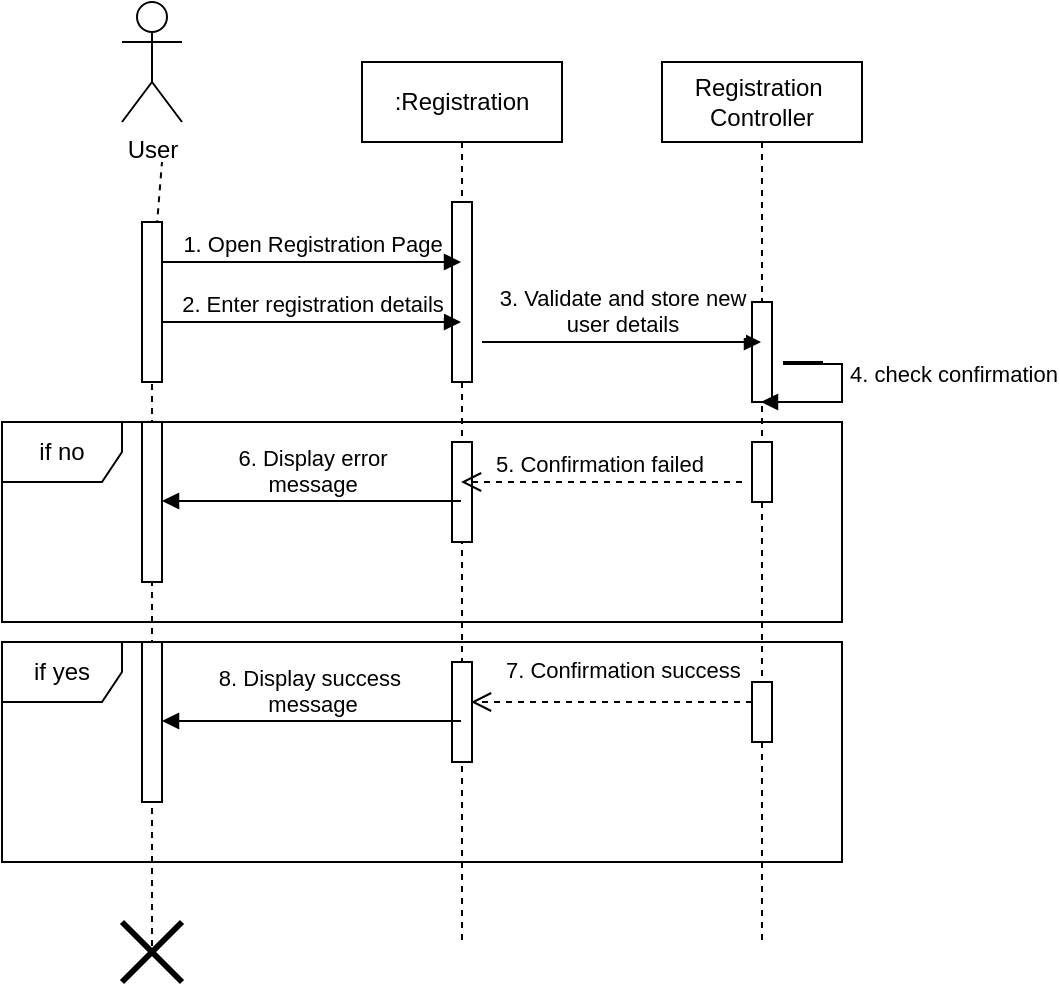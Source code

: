<mxfile version="26.0.14" pages="4">
  <diagram name="Registration" id="2YBvvXClWsGukQMizWep">
    <mxGraphModel dx="1882" dy="825" grid="1" gridSize="10" guides="1" tooltips="1" connect="1" arrows="1" fold="1" page="1" pageScale="1" pageWidth="850" pageHeight="1100" math="0" shadow="0">
      <root>
        <mxCell id="0" />
        <mxCell id="1" parent="0" />
        <mxCell id="aM9ryv3xv72pqoxQDRHE-1" value=":Registration" style="shape=umlLifeline;perimeter=lifelinePerimeter;whiteSpace=wrap;html=1;container=0;dropTarget=0;collapsible=0;recursiveResize=0;outlineConnect=0;portConstraint=eastwest;newEdgeStyle={&quot;edgeStyle&quot;:&quot;elbowEdgeStyle&quot;,&quot;elbow&quot;:&quot;vertical&quot;,&quot;curved&quot;:0,&quot;rounded&quot;:0};" parent="1" vertex="1">
          <mxGeometry x="40" y="40" width="100" height="440" as="geometry" />
        </mxCell>
        <mxCell id="aM9ryv3xv72pqoxQDRHE-2" value="" style="html=1;points=[];perimeter=orthogonalPerimeter;outlineConnect=0;targetShapes=umlLifeline;portConstraint=eastwest;newEdgeStyle={&quot;edgeStyle&quot;:&quot;elbowEdgeStyle&quot;,&quot;elbow&quot;:&quot;vertical&quot;,&quot;curved&quot;:0,&quot;rounded&quot;:0};" parent="aM9ryv3xv72pqoxQDRHE-1" vertex="1">
          <mxGeometry x="45" y="70" width="10" height="90" as="geometry" />
        </mxCell>
        <mxCell id="aM9ryv3xv72pqoxQDRHE-4" value="" style="html=1;points=[];perimeter=orthogonalPerimeter;outlineConnect=0;targetShapes=umlLifeline;portConstraint=eastwest;newEdgeStyle={&quot;edgeStyle&quot;:&quot;elbowEdgeStyle&quot;,&quot;elbow&quot;:&quot;vertical&quot;,&quot;curved&quot;:0,&quot;rounded&quot;:0};" parent="aM9ryv3xv72pqoxQDRHE-1" vertex="1">
          <mxGeometry x="45" y="190" width="10" height="50" as="geometry" />
        </mxCell>
        <mxCell id="aM9ryv3xv72pqoxQDRHE-5" value="Registration&amp;nbsp;&lt;div&gt;Controller&lt;/div&gt;" style="shape=umlLifeline;perimeter=lifelinePerimeter;whiteSpace=wrap;html=1;container=0;dropTarget=0;collapsible=0;recursiveResize=0;outlineConnect=0;portConstraint=eastwest;newEdgeStyle={&quot;edgeStyle&quot;:&quot;elbowEdgeStyle&quot;,&quot;elbow&quot;:&quot;vertical&quot;,&quot;curved&quot;:0,&quot;rounded&quot;:0};" parent="1" vertex="1">
          <mxGeometry x="190" y="40" width="100" height="440" as="geometry" />
        </mxCell>
        <mxCell id="8ED0GJW6vnMkdKAyynxk-3" value="" style="html=1;points=[[0,0,0,0,5],[0,1,0,0,-5],[1,0,0,0,5],[1,1,0,0,-5]];perimeter=orthogonalPerimeter;outlineConnect=0;targetShapes=umlLifeline;portConstraint=eastwest;newEdgeStyle={&quot;curved&quot;:0,&quot;rounded&quot;:0};" vertex="1" parent="aM9ryv3xv72pqoxQDRHE-5">
          <mxGeometry x="45" y="190" width="10" height="30" as="geometry" />
        </mxCell>
        <mxCell id="MIKvITBwM0O2rB9OdSsj-29" value="" style="html=1;points=[[0,0,0,0,5],[0,1,0,0,-5],[1,0,0,0,5],[1,1,0,0,-5]];perimeter=orthogonalPerimeter;outlineConnect=0;targetShapes=umlLifeline;portConstraint=eastwest;newEdgeStyle={&quot;curved&quot;:0,&quot;rounded&quot;:0};" vertex="1" parent="aM9ryv3xv72pqoxQDRHE-5">
          <mxGeometry x="45" y="310" width="10" height="30" as="geometry" />
        </mxCell>
        <mxCell id="aM9ryv3xv72pqoxQDRHE-6" value="" style="html=1;points=[];perimeter=orthogonalPerimeter;outlineConnect=0;targetShapes=umlLifeline;portConstraint=eastwest;newEdgeStyle={&quot;edgeStyle&quot;:&quot;elbowEdgeStyle&quot;,&quot;elbow&quot;:&quot;vertical&quot;,&quot;curved&quot;:0,&quot;rounded&quot;:0};" parent="aM9ryv3xv72pqoxQDRHE-5" vertex="1">
          <mxGeometry x="45" y="120" width="10" height="50" as="geometry" />
        </mxCell>
        <mxCell id="MIKvITBwM0O2rB9OdSsj-2" value="3. Validate and store new&lt;div&gt;user details&lt;/div&gt;" style="html=1;verticalAlign=bottom;endArrow=block;curved=0;rounded=0;" edge="1" parent="aM9ryv3xv72pqoxQDRHE-5">
          <mxGeometry width="80" relative="1" as="geometry">
            <mxPoint x="-90" y="140" as="sourcePoint" />
            <mxPoint x="49.5" y="140" as="targetPoint" />
          </mxGeometry>
        </mxCell>
        <mxCell id="8ED0GJW6vnMkdKAyynxk-1" value="User" style="shape=umlActor;verticalLabelPosition=bottom;verticalAlign=top;html=1;outlineConnect=0;" vertex="1" parent="1">
          <mxGeometry x="-80" y="10" width="30" height="60" as="geometry" />
        </mxCell>
        <mxCell id="8ED0GJW6vnMkdKAyynxk-2" value="" style="endArrow=none;dashed=1;html=1;rounded=0;exitX=0.5;exitY=0.4;exitDx=0;exitDy=0;exitPerimeter=0;" edge="1" parent="1" source="MIKvITBwM0O2rB9OdSsj-10">
          <mxGeometry width="50" height="50" relative="1" as="geometry">
            <mxPoint x="-60" y="330" as="sourcePoint" />
            <mxPoint x="-60" y="90" as="targetPoint" />
          </mxGeometry>
        </mxCell>
        <mxCell id="8ED0GJW6vnMkdKAyynxk-7" value="1. Open Registration Page" style="html=1;verticalAlign=bottom;endArrow=block;curved=0;rounded=0;" edge="1" parent="1" target="aM9ryv3xv72pqoxQDRHE-1">
          <mxGeometry width="80" relative="1" as="geometry">
            <mxPoint x="-60" y="140" as="sourcePoint" />
            <mxPoint x="20" y="140" as="targetPoint" />
          </mxGeometry>
        </mxCell>
        <mxCell id="MIKvITBwM0O2rB9OdSsj-1" value="2. Enter registration details" style="html=1;verticalAlign=bottom;endArrow=block;curved=0;rounded=0;" edge="1" parent="1" target="aM9ryv3xv72pqoxQDRHE-1">
          <mxGeometry width="80" relative="1" as="geometry">
            <mxPoint x="-60" y="170" as="sourcePoint" />
            <mxPoint x="20" y="170" as="targetPoint" />
          </mxGeometry>
        </mxCell>
        <mxCell id="MIKvITBwM0O2rB9OdSsj-4" value="5. Confirmation failed&amp;nbsp;" style="html=1;verticalAlign=bottom;endArrow=open;dashed=1;endSize=8;curved=0;rounded=0;" edge="1" parent="1">
          <mxGeometry relative="1" as="geometry">
            <mxPoint x="230" y="250" as="sourcePoint" />
            <mxPoint x="89.5" y="250" as="targetPoint" />
          </mxGeometry>
        </mxCell>
        <mxCell id="MIKvITBwM0O2rB9OdSsj-5" value="6. Display error&lt;div&gt;message&lt;/div&gt;" style="html=1;verticalAlign=bottom;endArrow=block;curved=0;rounded=0;" edge="1" parent="1">
          <mxGeometry width="80" relative="1" as="geometry">
            <mxPoint x="89.5" y="259.5" as="sourcePoint" />
            <mxPoint x="-60" y="259.5" as="targetPoint" />
          </mxGeometry>
        </mxCell>
        <mxCell id="MIKvITBwM0O2rB9OdSsj-6" value="" style="shape=umlDestroy;whiteSpace=wrap;html=1;strokeWidth=3;targetShapes=umlLifeline;" vertex="1" parent="1">
          <mxGeometry x="-80" y="470" width="30" height="30" as="geometry" />
        </mxCell>
        <mxCell id="MIKvITBwM0O2rB9OdSsj-11" value="" style="endArrow=none;dashed=1;html=1;rounded=0;exitX=0.5;exitY=0.4;exitDx=0;exitDy=0;exitPerimeter=0;" edge="1" parent="1" source="MIKvITBwM0O2rB9OdSsj-13" target="MIKvITBwM0O2rB9OdSsj-10">
          <mxGeometry width="50" height="50" relative="1" as="geometry">
            <mxPoint x="-65" y="332" as="sourcePoint" />
            <mxPoint x="-60" y="90" as="targetPoint" />
          </mxGeometry>
        </mxCell>
        <mxCell id="MIKvITBwM0O2rB9OdSsj-10" value="" style="html=1;points=[[0,0,0,0,5],[0,1,0,0,-5],[1,0,0,0,5],[1,1,0,0,-5]];perimeter=orthogonalPerimeter;outlineConnect=0;targetShapes=umlLifeline;portConstraint=eastwest;newEdgeStyle={&quot;curved&quot;:0,&quot;rounded&quot;:0};" vertex="1" parent="1">
          <mxGeometry x="-70" y="120" width="10" height="80" as="geometry" />
        </mxCell>
        <mxCell id="MIKvITBwM0O2rB9OdSsj-12" value="" style="endArrow=none;dashed=1;html=1;rounded=0;exitX=0.5;exitY=0.4;exitDx=0;exitDy=0;exitPerimeter=0;" edge="1" parent="1" source="MIKvITBwM0O2rB9OdSsj-6" target="MIKvITBwM0O2rB9OdSsj-13">
          <mxGeometry width="50" height="50" relative="1" as="geometry">
            <mxPoint x="-65" y="332" as="sourcePoint" />
            <mxPoint x="-65" y="200" as="targetPoint" />
          </mxGeometry>
        </mxCell>
        <mxCell id="MIKvITBwM0O2rB9OdSsj-13" value="" style="html=1;points=[[0,0,0,0,5],[0,1,0,0,-5],[1,0,0,0,5],[1,1,0,0,-5]];perimeter=orthogonalPerimeter;outlineConnect=0;targetShapes=umlLifeline;portConstraint=eastwest;newEdgeStyle={&quot;curved&quot;:0,&quot;rounded&quot;:0};" vertex="1" parent="1">
          <mxGeometry x="-70" y="220" width="10" height="80" as="geometry" />
        </mxCell>
        <mxCell id="MIKvITBwM0O2rB9OdSsj-14" value="if no" style="shape=umlFrame;whiteSpace=wrap;html=1;pointerEvents=0;" vertex="1" parent="1">
          <mxGeometry x="-140" y="220" width="420" height="100" as="geometry" />
        </mxCell>
        <mxCell id="MIKvITBwM0O2rB9OdSsj-26" value="" style="html=1;points=[];perimeter=orthogonalPerimeter;outlineConnect=0;targetShapes=umlLifeline;portConstraint=eastwest;newEdgeStyle={&quot;edgeStyle&quot;:&quot;elbowEdgeStyle&quot;,&quot;elbow&quot;:&quot;vertical&quot;,&quot;curved&quot;:0,&quot;rounded&quot;:0};" vertex="1" parent="1">
          <mxGeometry x="85" y="340" width="10" height="50" as="geometry" />
        </mxCell>
        <mxCell id="MIKvITBwM0O2rB9OdSsj-27" value="8. Display success&amp;nbsp;&lt;div&gt;&lt;span style=&quot;background-color: light-dark(#ffffff, var(--ge-dark-color, #121212)); color: light-dark(rgb(0, 0, 0), rgb(255, 255, 255));&quot;&gt;message&lt;/span&gt;&lt;/div&gt;" style="html=1;verticalAlign=bottom;endArrow=block;curved=0;rounded=0;" edge="1" parent="1">
          <mxGeometry width="80" relative="1" as="geometry">
            <mxPoint x="89.5" y="369.5" as="sourcePoint" />
            <mxPoint x="-60" y="369.5" as="targetPoint" />
          </mxGeometry>
        </mxCell>
        <mxCell id="MIKvITBwM0O2rB9OdSsj-28" value="" style="html=1;points=[[0,0,0,0,5],[0,1,0,0,-5],[1,0,0,0,5],[1,1,0,0,-5]];perimeter=orthogonalPerimeter;outlineConnect=0;targetShapes=umlLifeline;portConstraint=eastwest;newEdgeStyle={&quot;curved&quot;:0,&quot;rounded&quot;:0};" vertex="1" parent="1">
          <mxGeometry x="-70" y="330" width="10" height="80" as="geometry" />
        </mxCell>
        <mxCell id="MIKvITBwM0O2rB9OdSsj-31" value="" style="html=1;verticalAlign=bottom;endArrow=open;dashed=1;endSize=8;curved=0;rounded=0;" edge="1" parent="1">
          <mxGeometry relative="1" as="geometry">
            <mxPoint x="235" y="360" as="sourcePoint" />
            <mxPoint x="94.5" y="360" as="targetPoint" />
          </mxGeometry>
        </mxCell>
        <mxCell id="MIKvITBwM0O2rB9OdSsj-32" value="if yes" style="shape=umlFrame;whiteSpace=wrap;html=1;pointerEvents=0;" vertex="1" parent="1">
          <mxGeometry x="-140" y="330" width="420" height="110" as="geometry" />
        </mxCell>
        <mxCell id="MIKvITBwM0O2rB9OdSsj-36" value="&lt;span style=&quot;color: rgb(0, 0, 0); font-family: Helvetica; font-size: 11px; font-style: normal; font-variant-ligatures: normal; font-variant-caps: normal; font-weight: 400; letter-spacing: normal; orphans: 2; text-align: center; text-indent: 0px; text-transform: none; widows: 2; word-spacing: 0px; -webkit-text-stroke-width: 0px; white-space: nowrap; background-color: rgb(255, 255, 255); text-decoration-thickness: initial; text-decoration-style: initial; text-decoration-color: initial; float: none; display: inline !important;&quot;&gt;7. Confirmation success&lt;/span&gt;" style="text;whiteSpace=wrap;html=1;" vertex="1" parent="1">
          <mxGeometry x="110" y="330" width="70" height="20" as="geometry" />
        </mxCell>
        <mxCell id="BT_MBqC0MVZ-gMM6VAgG-2" value="4. check confirmation" style="html=1;align=left;spacingLeft=2;endArrow=block;rounded=0;edgeStyle=orthogonalEdgeStyle;curved=0;rounded=0;" edge="1" parent="1">
          <mxGeometry relative="1" as="geometry">
            <mxPoint x="270" y="191" as="sourcePoint" />
            <Array as="points">
              <mxPoint x="270" y="190" />
              <mxPoint x="251" y="190" />
              <mxPoint x="251" y="191" />
              <mxPoint x="280" y="191" />
              <mxPoint x="280" y="210" />
            </Array>
            <mxPoint x="239.5" y="210" as="targetPoint" />
          </mxGeometry>
        </mxCell>
      </root>
    </mxGraphModel>
  </diagram>
  <diagram id="gv1DxUkJgXYxvUwM5tr-" name="Login">
    <mxGraphModel dx="1882" dy="825" grid="1" gridSize="10" guides="1" tooltips="1" connect="1" arrows="1" fold="1" page="1" pageScale="1" pageWidth="850" pageHeight="1100" math="0" shadow="0">
      <root>
        <mxCell id="0" />
        <mxCell id="1" parent="0" />
        <mxCell id="LMkU0hflzQ2PS9Tdhm-p-1" value=":BrainBox IDE" style="shape=umlLifeline;perimeter=lifelinePerimeter;whiteSpace=wrap;html=1;container=0;dropTarget=0;collapsible=0;recursiveResize=0;outlineConnect=0;portConstraint=eastwest;newEdgeStyle={&quot;edgeStyle&quot;:&quot;elbowEdgeStyle&quot;,&quot;elbow&quot;:&quot;vertical&quot;,&quot;curved&quot;:0,&quot;rounded&quot;:0};" vertex="1" parent="1">
          <mxGeometry x="40" y="40" width="100" height="510" as="geometry" />
        </mxCell>
        <mxCell id="LMkU0hflzQ2PS9Tdhm-p-2" value="" style="html=1;points=[];perimeter=orthogonalPerimeter;outlineConnect=0;targetShapes=umlLifeline;portConstraint=eastwest;newEdgeStyle={&quot;edgeStyle&quot;:&quot;elbowEdgeStyle&quot;,&quot;elbow&quot;:&quot;vertical&quot;,&quot;curved&quot;:0,&quot;rounded&quot;:0};" vertex="1" parent="LMkU0hflzQ2PS9Tdhm-p-1">
          <mxGeometry x="45" y="70" width="10" height="100" as="geometry" />
        </mxCell>
        <mxCell id="LMkU0hflzQ2PS9Tdhm-p-3" value=":Object" style="shape=umlLifeline;perimeter=lifelinePerimeter;whiteSpace=wrap;html=1;container=0;dropTarget=0;collapsible=0;recursiveResize=0;outlineConnect=0;portConstraint=eastwest;newEdgeStyle={&quot;edgeStyle&quot;:&quot;elbowEdgeStyle&quot;,&quot;elbow&quot;:&quot;vertical&quot;,&quot;curved&quot;:0,&quot;rounded&quot;:0};" vertex="1" parent="1">
          <mxGeometry x="190" y="40" width="100" height="500" as="geometry" />
        </mxCell>
        <mxCell id="LMkU0hflzQ2PS9Tdhm-p-4" value="" style="html=1;points=[];perimeter=orthogonalPerimeter;outlineConnect=0;targetShapes=umlLifeline;portConstraint=eastwest;newEdgeStyle={&quot;edgeStyle&quot;:&quot;elbowEdgeStyle&quot;,&quot;elbow&quot;:&quot;vertical&quot;,&quot;curved&quot;:0,&quot;rounded&quot;:0};" vertex="1" parent="LMkU0hflzQ2PS9Tdhm-p-3">
          <mxGeometry x="45" y="140" width="10" height="40" as="geometry" />
        </mxCell>
        <mxCell id="LMkU0hflzQ2PS9Tdhm-p-5" value="Admin" style="shape=umlActor;verticalLabelPosition=bottom;verticalAlign=top;html=1;outlineConnect=0;" vertex="1" parent="1">
          <mxGeometry x="-80" y="10" width="30" height="60" as="geometry" />
        </mxCell>
        <mxCell id="LMkU0hflzQ2PS9Tdhm-p-6" value="" style="endArrow=none;dashed=1;html=1;rounded=0;" edge="1" parent="1" source="TDwiAmcVoOjk2CRzGDvj-2">
          <mxGeometry width="50" height="50" relative="1" as="geometry">
            <mxPoint x="-60" y="560" as="sourcePoint" />
            <mxPoint x="-60" y="90" as="targetPoint" />
          </mxGeometry>
        </mxCell>
        <mxCell id="TDwiAmcVoOjk2CRzGDvj-1" value="" style="endArrow=none;dashed=1;html=1;rounded=0;" edge="1" parent="1" target="TDwiAmcVoOjk2CRzGDvj-2">
          <mxGeometry width="50" height="50" relative="1" as="geometry">
            <mxPoint x="-60" y="560" as="sourcePoint" />
            <mxPoint x="-60" y="90" as="targetPoint" />
          </mxGeometry>
        </mxCell>
        <mxCell id="LMkU0hflzQ2PS9Tdhm-p-8" value="4. Acknowledgement" style="html=1;verticalAlign=bottom;endArrow=open;dashed=1;endSize=8;curved=0;rounded=0;" edge="1" parent="1" source="LMkU0hflzQ2PS9Tdhm-p-3">
          <mxGeometry relative="1" as="geometry">
            <mxPoint x="170" y="270" as="sourcePoint" />
            <mxPoint x="100" y="270" as="targetPoint" />
          </mxGeometry>
        </mxCell>
        <mxCell id="TDwiAmcVoOjk2CRzGDvj-2" value="" style="html=1;points=[[0,0,0,0,5],[0,1,0,0,-5],[1,0,0,0,5],[1,1,0,0,-5]];perimeter=orthogonalPerimeter;outlineConnect=0;targetShapes=umlLifeline;portConstraint=eastwest;newEdgeStyle={&quot;curved&quot;:0,&quot;rounded&quot;:0};" vertex="1" parent="1">
          <mxGeometry x="-65" y="110" width="10" height="80" as="geometry" />
        </mxCell>
        <mxCell id="TDwiAmcVoOjk2CRzGDvj-3" value="1. Open Add Faculty Form" style="html=1;verticalAlign=bottom;endArrow=block;curved=0;rounded=0;" edge="1" parent="1" target="LMkU0hflzQ2PS9Tdhm-p-1">
          <mxGeometry width="80" relative="1" as="geometry">
            <mxPoint x="-60" y="130" as="sourcePoint" />
            <mxPoint x="20" y="130" as="targetPoint" />
          </mxGeometry>
        </mxCell>
        <mxCell id="TDwiAmcVoOjk2CRzGDvj-4" value="2. Enter faculty details" style="html=1;verticalAlign=bottom;endArrow=block;curved=0;rounded=0;" edge="1" parent="1" target="LMkU0hflzQ2PS9Tdhm-p-1">
          <mxGeometry width="80" relative="1" as="geometry">
            <mxPoint x="-60" y="170" as="sourcePoint" />
            <mxPoint x="20" y="170" as="targetPoint" />
          </mxGeometry>
        </mxCell>
        <mxCell id="NBBsGbkGwVJweXbKTTnb-2" value="3. Validate and store faculty&lt;div&gt;account&lt;/div&gt;" style="html=1;verticalAlign=bottom;endArrow=block;curved=0;rounded=0;" edge="1" parent="1" target="LMkU0hflzQ2PS9Tdhm-p-3">
          <mxGeometry width="80" relative="1" as="geometry">
            <mxPoint x="90" y="190" as="sourcePoint" />
            <mxPoint x="170" y="190" as="targetPoint" />
          </mxGeometry>
        </mxCell>
        <mxCell id="NBBsGbkGwVJweXbKTTnb-3" value="5. Display error&amp;nbsp;&lt;div&gt;message&lt;/div&gt;" style="html=1;verticalAlign=bottom;endArrow=block;curved=0;rounded=0;" edge="1" parent="1" source="LMkU0hflzQ2PS9Tdhm-p-1">
          <mxGeometry x="0.004" width="80" relative="1" as="geometry">
            <mxPoint x="-20" y="360" as="sourcePoint" />
            <mxPoint x="-50" y="300" as="targetPoint" />
            <mxPoint as="offset" />
          </mxGeometry>
        </mxCell>
        <mxCell id="NBBsGbkGwVJweXbKTTnb-4" value="if failed" style="shape=umlFrame;whiteSpace=wrap;html=1;pointerEvents=0;" vertex="1" parent="1">
          <mxGeometry x="-140" y="240" width="440" height="90" as="geometry" />
        </mxCell>
        <mxCell id="NBBsGbkGwVJweXbKTTnb-6" value="" style="html=1;points=[[0,0,0,0,5],[0,1,0,0,-5],[1,0,0,0,5],[1,1,0,0,-5]];perimeter=orthogonalPerimeter;outlineConnect=0;targetShapes=umlLifeline;portConstraint=eastwest;newEdgeStyle={&quot;curved&quot;:0,&quot;rounded&quot;:0};" vertex="1" parent="1">
          <mxGeometry x="85" y="255" width="10" height="55" as="geometry" />
        </mxCell>
        <mxCell id="NBBsGbkGwVJweXbKTTnb-5" value="" style="html=1;points=[[0,0,0,0,5],[0,1,0,0,-5],[1,0,0,0,5],[1,1,0,0,-5]];perimeter=orthogonalPerimeter;outlineConnect=0;targetShapes=umlLifeline;portConstraint=eastwest;newEdgeStyle={&quot;curved&quot;:0,&quot;rounded&quot;:0};" vertex="1" parent="1">
          <mxGeometry x="235" y="250" width="10" height="50" as="geometry" />
        </mxCell>
        <mxCell id="GVKcXlNbOEY3Qkb-4VKX-1" value="" style="html=1;points=[[0,0,0,0,5],[0,1,0,0,-5],[1,0,0,0,5],[1,1,0,0,-5]];perimeter=orthogonalPerimeter;outlineConnect=0;targetShapes=umlLifeline;portConstraint=eastwest;newEdgeStyle={&quot;curved&quot;:0,&quot;rounded&quot;:0};" vertex="1" parent="1">
          <mxGeometry x="-65" y="275" width="10" height="40" as="geometry" />
        </mxCell>
        <mxCell id="GVKcXlNbOEY3Qkb-4VKX-2" value="frame" style="shape=umlFrame;whiteSpace=wrap;html=1;pointerEvents=0;" vertex="1" parent="1">
          <mxGeometry x="-140" y="350" width="440" height="120" as="geometry" />
        </mxCell>
        <mxCell id="GVKcXlNbOEY3Qkb-4VKX-3" value="" style="html=1;points=[[0,0,0,0,5],[0,1,0,0,-5],[1,0,0,0,5],[1,1,0,0,-5]];perimeter=orthogonalPerimeter;outlineConnect=0;targetShapes=umlLifeline;portConstraint=eastwest;newEdgeStyle={&quot;curved&quot;:0,&quot;rounded&quot;:0};" vertex="1" parent="1">
          <mxGeometry x="235" y="360" width="10" height="40" as="geometry" />
        </mxCell>
        <mxCell id="GVKcXlNbOEY3Qkb-4VKX-4" value="6. Acknowledgement&amp;nbsp;" style="html=1;verticalAlign=bottom;endArrow=open;dashed=1;endSize=8;curved=0;rounded=0;" edge="1" parent="1" target="GVKcXlNbOEY3Qkb-4VKX-5">
          <mxGeometry relative="1" as="geometry">
            <mxPoint x="230" y="380" as="sourcePoint" />
            <mxPoint x="150" y="380" as="targetPoint" />
          </mxGeometry>
        </mxCell>
        <mxCell id="GVKcXlNbOEY3Qkb-4VKX-5" value="" style="html=1;points=[[0,0,0,0,5],[0,1,0,0,-5],[1,0,0,0,5],[1,1,0,0,-5]];perimeter=orthogonalPerimeter;outlineConnect=0;targetShapes=umlLifeline;portConstraint=eastwest;newEdgeStyle={&quot;curved&quot;:0,&quot;rounded&quot;:0};" vertex="1" parent="1">
          <mxGeometry x="85" y="360" width="10" height="80" as="geometry" />
        </mxCell>
      </root>
    </mxGraphModel>
  </diagram>
  <diagram id="AUSN3glq2KlPGVgd_vXy" name="Add Faculty">
    <mxGraphModel dx="1882" dy="825" grid="1" gridSize="10" guides="1" tooltips="1" connect="1" arrows="1" fold="1" page="1" pageScale="1" pageWidth="850" pageHeight="1100" math="0" shadow="0">
      <root>
        <mxCell id="0" />
        <mxCell id="1" parent="0" />
        <mxCell id="qYbny2x_u9g1JvORTmTj-1" value=":Object" style="shape=umlLifeline;perimeter=lifelinePerimeter;whiteSpace=wrap;html=1;container=0;dropTarget=0;collapsible=0;recursiveResize=0;outlineConnect=0;portConstraint=eastwest;newEdgeStyle={&quot;edgeStyle&quot;:&quot;elbowEdgeStyle&quot;,&quot;elbow&quot;:&quot;vertical&quot;,&quot;curved&quot;:0,&quot;rounded&quot;:0};" vertex="1" parent="1">
          <mxGeometry x="40" y="40" width="100" height="300" as="geometry" />
        </mxCell>
        <mxCell id="qYbny2x_u9g1JvORTmTj-2" value="" style="html=1;points=[];perimeter=orthogonalPerimeter;outlineConnect=0;targetShapes=umlLifeline;portConstraint=eastwest;newEdgeStyle={&quot;edgeStyle&quot;:&quot;elbowEdgeStyle&quot;,&quot;elbow&quot;:&quot;vertical&quot;,&quot;curved&quot;:0,&quot;rounded&quot;:0};" vertex="1" parent="qYbny2x_u9g1JvORTmTj-1">
          <mxGeometry x="45" y="70" width="10" height="190" as="geometry" />
        </mxCell>
        <mxCell id="qYbny2x_u9g1JvORTmTj-3" value=":Object" style="shape=umlLifeline;perimeter=lifelinePerimeter;whiteSpace=wrap;html=1;container=0;dropTarget=0;collapsible=0;recursiveResize=0;outlineConnect=0;portConstraint=eastwest;newEdgeStyle={&quot;edgeStyle&quot;:&quot;elbowEdgeStyle&quot;,&quot;elbow&quot;:&quot;vertical&quot;,&quot;curved&quot;:0,&quot;rounded&quot;:0};" vertex="1" parent="1">
          <mxGeometry x="190" y="40" width="100" height="300" as="geometry" />
        </mxCell>
        <mxCell id="qYbny2x_u9g1JvORTmTj-4" value="" style="html=1;points=[];perimeter=orthogonalPerimeter;outlineConnect=0;targetShapes=umlLifeline;portConstraint=eastwest;newEdgeStyle={&quot;edgeStyle&quot;:&quot;elbowEdgeStyle&quot;,&quot;elbow&quot;:&quot;vertical&quot;,&quot;curved&quot;:0,&quot;rounded&quot;:0};" vertex="1" parent="qYbny2x_u9g1JvORTmTj-3">
          <mxGeometry x="45" y="80" width="10" height="170" as="geometry" />
        </mxCell>
        <mxCell id="qYbny2x_u9g1JvORTmTj-5" value="Actor" style="shape=umlActor;verticalLabelPosition=bottom;verticalAlign=top;html=1;outlineConnect=0;" vertex="1" parent="1">
          <mxGeometry x="-80" y="10" width="30" height="60" as="geometry" />
        </mxCell>
        <mxCell id="qYbny2x_u9g1JvORTmTj-6" value="" style="endArrow=none;dashed=1;html=1;rounded=0;" edge="1" parent="1">
          <mxGeometry width="50" height="50" relative="1" as="geometry">
            <mxPoint x="-60" y="430" as="sourcePoint" />
            <mxPoint x="-60" y="90" as="targetPoint" />
          </mxGeometry>
        </mxCell>
        <mxCell id="qYbny2x_u9g1JvORTmTj-7" value="" style="html=1;points=[[0,0,0,0,5],[0,1,0,0,-5],[1,0,0,0,5],[1,1,0,0,-5]];perimeter=orthogonalPerimeter;outlineConnect=0;targetShapes=umlLifeline;portConstraint=eastwest;newEdgeStyle={&quot;curved&quot;:0,&quot;rounded&quot;:0};" vertex="1" parent="1">
          <mxGeometry x="360" y="410" width="10" height="80" as="geometry" />
        </mxCell>
        <mxCell id="qYbny2x_u9g1JvORTmTj-8" value="return" style="html=1;verticalAlign=bottom;endArrow=open;dashed=1;endSize=8;curved=0;rounded=0;" edge="1" parent="1">
          <mxGeometry relative="1" as="geometry">
            <mxPoint x="200" y="590" as="sourcePoint" />
            <mxPoint x="120" y="590" as="targetPoint" />
          </mxGeometry>
        </mxCell>
        <mxCell id="qYbny2x_u9g1JvORTmTj-9" value="dispatch" style="html=1;verticalAlign=bottom;endArrow=block;curved=0;rounded=0;" edge="1" parent="1">
          <mxGeometry width="80" relative="1" as="geometry">
            <mxPoint x="130" y="630" as="sourcePoint" />
            <mxPoint x="210" y="630" as="targetPoint" />
          </mxGeometry>
        </mxCell>
        <mxCell id="qYbny2x_u9g1JvORTmTj-10" value="" style="html=1;points=[];perimeter=orthogonalPerimeter;outlineConnect=0;targetShapes=umlLifeline;portConstraint=eastwest;newEdgeStyle={&quot;edgeStyle&quot;:&quot;elbowEdgeStyle&quot;,&quot;elbow&quot;:&quot;vertical&quot;,&quot;curved&quot;:0,&quot;rounded&quot;:0};" vertex="1" parent="1">
          <mxGeometry x="340" y="220" width="10" height="80" as="geometry" />
        </mxCell>
        <mxCell id="qYbny2x_u9g1JvORTmTj-11" value="frame" style="shape=umlFrame;whiteSpace=wrap;html=1;pointerEvents=0;" vertex="1" parent="1">
          <mxGeometry x="-280" y="490" width="300" height="200" as="geometry" />
        </mxCell>
      </root>
    </mxGraphModel>
  </diagram>
  <diagram id="owle5eozlmrB5Mjx3vYx" name="Reset Password">
    <mxGraphModel dx="1882" dy="825" grid="1" gridSize="10" guides="1" tooltips="1" connect="1" arrows="1" fold="1" page="1" pageScale="1" pageWidth="850" pageHeight="1100" math="0" shadow="0">
      <root>
        <mxCell id="0" />
        <mxCell id="1" parent="0" />
        <mxCell id="22dnvHCdlSMQWcHBHHIa-1" value=":Object" style="shape=umlLifeline;perimeter=lifelinePerimeter;whiteSpace=wrap;html=1;container=0;dropTarget=0;collapsible=0;recursiveResize=0;outlineConnect=0;portConstraint=eastwest;newEdgeStyle={&quot;edgeStyle&quot;:&quot;elbowEdgeStyle&quot;,&quot;elbow&quot;:&quot;vertical&quot;,&quot;curved&quot;:0,&quot;rounded&quot;:0};" vertex="1" parent="1">
          <mxGeometry x="40" y="40" width="100" height="300" as="geometry" />
        </mxCell>
        <mxCell id="22dnvHCdlSMQWcHBHHIa-2" value="" style="html=1;points=[];perimeter=orthogonalPerimeter;outlineConnect=0;targetShapes=umlLifeline;portConstraint=eastwest;newEdgeStyle={&quot;edgeStyle&quot;:&quot;elbowEdgeStyle&quot;,&quot;elbow&quot;:&quot;vertical&quot;,&quot;curved&quot;:0,&quot;rounded&quot;:0};" vertex="1" parent="22dnvHCdlSMQWcHBHHIa-1">
          <mxGeometry x="45" y="70" width="10" height="190" as="geometry" />
        </mxCell>
        <mxCell id="22dnvHCdlSMQWcHBHHIa-3" value=":Object" style="shape=umlLifeline;perimeter=lifelinePerimeter;whiteSpace=wrap;html=1;container=0;dropTarget=0;collapsible=0;recursiveResize=0;outlineConnect=0;portConstraint=eastwest;newEdgeStyle={&quot;edgeStyle&quot;:&quot;elbowEdgeStyle&quot;,&quot;elbow&quot;:&quot;vertical&quot;,&quot;curved&quot;:0,&quot;rounded&quot;:0};" vertex="1" parent="1">
          <mxGeometry x="190" y="40" width="100" height="300" as="geometry" />
        </mxCell>
        <mxCell id="22dnvHCdlSMQWcHBHHIa-4" value="" style="html=1;points=[];perimeter=orthogonalPerimeter;outlineConnect=0;targetShapes=umlLifeline;portConstraint=eastwest;newEdgeStyle={&quot;edgeStyle&quot;:&quot;elbowEdgeStyle&quot;,&quot;elbow&quot;:&quot;vertical&quot;,&quot;curved&quot;:0,&quot;rounded&quot;:0};" vertex="1" parent="22dnvHCdlSMQWcHBHHIa-3">
          <mxGeometry x="45" y="80" width="10" height="170" as="geometry" />
        </mxCell>
        <mxCell id="22dnvHCdlSMQWcHBHHIa-5" value="Users" style="shape=umlActor;verticalLabelPosition=bottom;verticalAlign=top;html=1;outlineConnect=0;" vertex="1" parent="1">
          <mxGeometry x="-80" y="10" width="30" height="60" as="geometry" />
        </mxCell>
        <mxCell id="22dnvHCdlSMQWcHBHHIa-6" value="" style="endArrow=none;dashed=1;html=1;rounded=0;" edge="1" parent="1">
          <mxGeometry width="50" height="50" relative="1" as="geometry">
            <mxPoint x="-60" y="430" as="sourcePoint" />
            <mxPoint x="-60" y="90" as="targetPoint" />
          </mxGeometry>
        </mxCell>
        <mxCell id="22dnvHCdlSMQWcHBHHIa-7" value="" style="html=1;points=[[0,0,0,0,5],[0,1,0,0,-5],[1,0,0,0,5],[1,1,0,0,-5]];perimeter=orthogonalPerimeter;outlineConnect=0;targetShapes=umlLifeline;portConstraint=eastwest;newEdgeStyle={&quot;curved&quot;:0,&quot;rounded&quot;:0};" vertex="1" parent="1">
          <mxGeometry x="360" y="410" width="10" height="80" as="geometry" />
        </mxCell>
        <mxCell id="22dnvHCdlSMQWcHBHHIa-8" value="return" style="html=1;verticalAlign=bottom;endArrow=open;dashed=1;endSize=8;curved=0;rounded=0;" edge="1" parent="1">
          <mxGeometry relative="1" as="geometry">
            <mxPoint x="200" y="590" as="sourcePoint" />
            <mxPoint x="120" y="590" as="targetPoint" />
          </mxGeometry>
        </mxCell>
        <mxCell id="22dnvHCdlSMQWcHBHHIa-9" value="dispatch" style="html=1;verticalAlign=bottom;endArrow=block;curved=0;rounded=0;" edge="1" parent="1">
          <mxGeometry width="80" relative="1" as="geometry">
            <mxPoint x="130" y="630" as="sourcePoint" />
            <mxPoint x="210" y="630" as="targetPoint" />
          </mxGeometry>
        </mxCell>
        <mxCell id="22dnvHCdlSMQWcHBHHIa-10" value="" style="html=1;points=[];perimeter=orthogonalPerimeter;outlineConnect=0;targetShapes=umlLifeline;portConstraint=eastwest;newEdgeStyle={&quot;edgeStyle&quot;:&quot;elbowEdgeStyle&quot;,&quot;elbow&quot;:&quot;vertical&quot;,&quot;curved&quot;:0,&quot;rounded&quot;:0};" vertex="1" parent="1">
          <mxGeometry x="340" y="220" width="10" height="80" as="geometry" />
        </mxCell>
        <mxCell id="22dnvHCdlSMQWcHBHHIa-11" value="frame" style="shape=umlFrame;whiteSpace=wrap;html=1;pointerEvents=0;" vertex="1" parent="1">
          <mxGeometry x="-280" y="490" width="300" height="200" as="geometry" />
        </mxCell>
      </root>
    </mxGraphModel>
  </diagram>
</mxfile>
